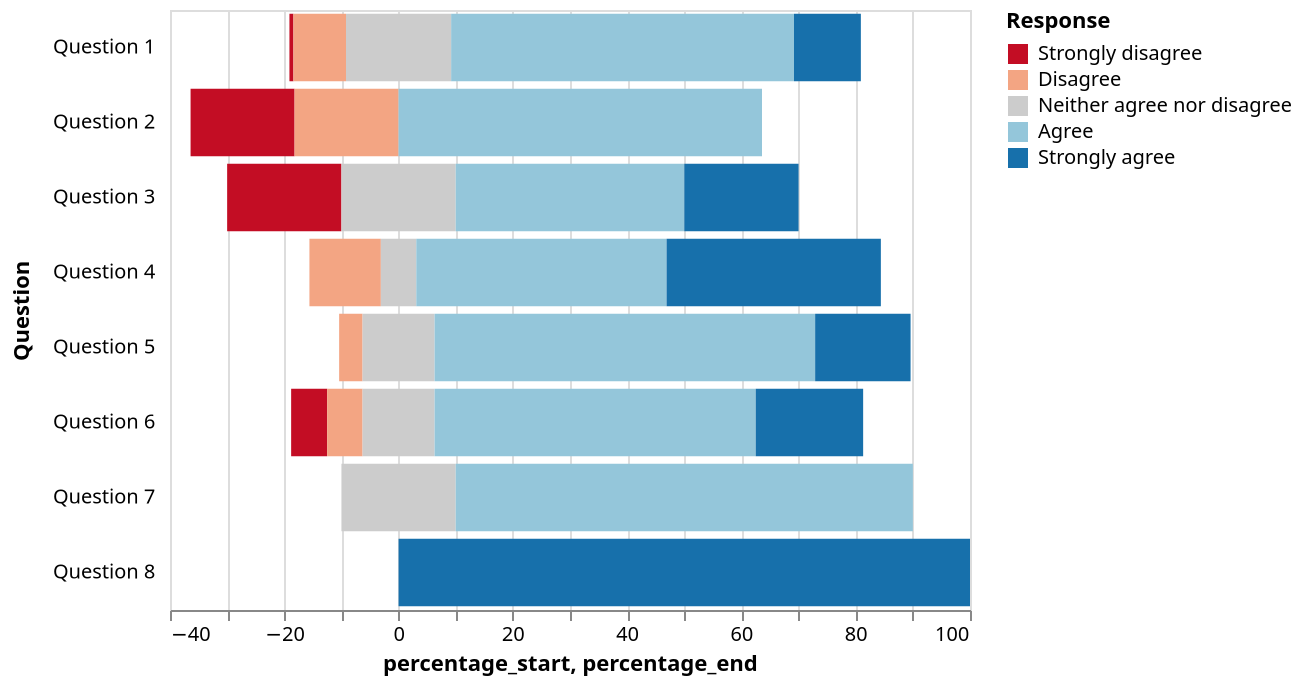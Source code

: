 {"config": {"view": {"height": 300, "width": 400}}, "encoding": {"y": {"title": "question", "field": "properties.question", "type": "nominal", "axis": {"title": "Question", "minExtent": 60, "domain": false, "ticks": false, "offset": 5}}, "x": {"title": "percentage_start", "field": "properties.percentage_start", "type": "quantitative"}, "color": {"legend": {"title": "Response"}, "scale": {"domain": ["Strongly disagree", "Disagree", "Neither agree nor disagree", "Agree", "Strongly agree"], "range": ["#c30d24", "#f3a583", "#cccccc", "#94c6da", "#1770ab"]}, "title": "type", "field": "properties.type", "type": "nominal"}, "x2": {"title": "percentage_end", "field": "properties.percentage_end", "type": "quantitative"}}, "data": {"values": {"features": [{"properties": {"question": "Question 1", "percentage_start": -19.1, "percentage": 0.7, "percentage_end": -18.4, "type": "Strongly disagree", "value": 24}, "geometry": {"coordinates": [125.6, 10.1], "type": "Point"}, "type": "Feature"}, {"properties": {"question": "Question 1", "percentage_start": -18.4, "percentage": 9.1, "percentage_end": -9.2, "type": "Disagree", "value": 294}, "geometry": {"coordinates": [125.6, 10.1], "type": "Point"}, "type": "Feature"}, {"properties": {"question": "Question 1", "percentage_start": -9.2, "percentage": 18.5, "percentage_end": 9.2, "type": "Neither agree nor disagree", "value": 594}, "geometry": {"coordinates": [125.6, 10.1], "type": "Point"}, "type": "Feature"}, {"properties": {"question": "Question 1", "percentage_start": 9.2, "percentage": 59.9, "percentage_end": 69.2, "type": "Agree", "value": 1927}, "geometry": {"coordinates": [125.6, 10.1], "type": "Point"}, "type": "Feature"}, {"properties": {"question": "Question 1", "percentage_start": 69.2, "percentage": 11.7, "percentage_end": 80.9, "type": "Strongly agree", "value": 376}, "geometry": {"coordinates": [125.6, 10.1], "type": "Point"}, "type": "Feature"}, {"properties": {"question": "Question 2", "percentage_start": -36.4, "percentage": 18.2, "percentage_end": -18.2, "type": "Strongly disagree", "value": 2}, "geometry": {"coordinates": [125.6, 10.1], "type": "Point"}, "type": "Feature"}, {"properties": {"question": "Question 2", "percentage_start": -18.2, "percentage": 18.2, "percentage_end": 0.0, "type": "Disagree", "value": 2}, "geometry": {"coordinates": [125.6, 10.1], "type": "Point"}, "type": "Feature"}, {"properties": {"question": "Question 2", "percentage_start": 0.0, "percentage": 0.0, "percentage_end": 0.0, "type": "Neither agree nor disagree", "value": 0}, "geometry": {"coordinates": [125.6, 10.1], "type": "Point"}, "type": "Feature"}, {"properties": {"question": "Question 2", "percentage_start": 0.0, "percentage": 63.6, "percentage_end": 63.6, "type": "Agree", "value": 7}, "geometry": {"coordinates": [125.6, 10.1], "type": "Point"}, "type": "Feature"}, {"properties": {"question": "Question 2", "percentage_start": 63.6, "percentage": 0.0, "percentage_end": 63.6, "type": "Strongly agree", "value": 11}, "geometry": {"coordinates": [125.6, 10.1], "type": "Point"}, "type": "Feature"}, {"properties": {"question": "Question 3", "percentage_start": -30.0, "percentage": 20.0, "percentage_end": -10.0, "type": "Strongly disagree", "value": 2}, "geometry": {"coordinates": [125.6, 10.1], "type": "Point"}, "type": "Feature"}, {"properties": {"question": "Question 3", "percentage_start": -10.0, "percentage": 0.0, "percentage_end": -10.0, "type": "Disagree", "value": 0}, "geometry": {"coordinates": [125.6, 10.1], "type": "Point"}, "type": "Feature"}, {"properties": {"question": "Question 3", "percentage_start": -10.0, "percentage": 20.0, "percentage_end": 10.0, "type": "Neither agree nor disagree", "value": 2}, "geometry": {"coordinates": [125.6, 10.1], "type": "Point"}, "type": "Feature"}, {"properties": {"question": "Question 3", "percentage_start": 10.0, "percentage": 40.0, "percentage_end": 50.0, "type": "Agree", "value": 4}, "geometry": {"coordinates": [125.6, 10.1], "type": "Point"}, "type": "Feature"}, {"properties": {"question": "Question 3", "percentage_start": 50.0, "percentage": 20.0, "percentage_end": 70.0, "type": "Strongly agree", "value": 2}, "geometry": {"coordinates": [125.6, 10.1], "type": "Point"}, "type": "Feature"}, {"properties": {"question": "Question 4", "percentage_start": -15.6, "percentage": 0.0, "percentage_end": -15.6, "type": "Strongly disagree", "value": 0}, "geometry": {"coordinates": [125.6, 10.1], "type": "Point"}, "type": "Feature"}, {"properties": {"question": "Question 4", "percentage_start": -15.6, "percentage": 12.5, "percentage_end": -3.1, "type": "Disagree", "value": 2}, "geometry": {"coordinates": [125.6, 10.1], "type": "Point"}, "type": "Feature"}, {"properties": {"question": "Question 4", "percentage_start": -3.1, "percentage": 6.3, "percentage_end": 3.1, "type": "Neither agree nor disagree", "value": 1}, "geometry": {"coordinates": [125.6, 10.1], "type": "Point"}, "type": "Feature"}, {"properties": {"question": "Question 4", "percentage_start": 3.1, "percentage": 43.8, "percentage_end": 46.9, "type": "Agree", "value": 7}, "geometry": {"coordinates": [125.6, 10.1], "type": "Point"}, "type": "Feature"}, {"properties": {"question": "Question 4", "percentage_start": 46.9, "percentage": 37.5, "percentage_end": 84.4, "type": "Strongly agree", "value": 6}, "geometry": {"coordinates": [125.6, 10.1], "type": "Point"}, "type": "Feature"}, {"properties": {"question": "Question 5", "percentage_start": -10.4, "percentage": 0.0, "percentage_end": -10.4, "type": "Strongly disagree", "value": 0}, "geometry": {"coordinates": [125.6, 10.1], "type": "Point"}, "type": "Feature"}, {"properties": {"question": "Question 5", "percentage_start": -10.4, "percentage": 4.2, "percentage_end": -6.3, "type": "Disagree", "value": 1}, "geometry": {"coordinates": [125.6, 10.1], "type": "Point"}, "type": "Feature"}, {"properties": {"question": "Question 5", "percentage_start": -6.3, "percentage": 12.5, "percentage_end": 6.3, "type": "Neither agree nor disagree", "value": 3}, "geometry": {"coordinates": [125.6, 10.1], "type": "Point"}, "type": "Feature"}, {"properties": {"question": "Question 5", "percentage_start": 6.3, "percentage": 66.7, "percentage_end": 72.9, "type": "Agree", "value": 16}, "geometry": {"coordinates": [125.6, 10.1], "type": "Point"}, "type": "Feature"}, {"properties": {"question": "Question 5", "percentage_start": 72.9, "percentage": 16.7, "percentage_end": 89.6, "type": "Strongly agree", "value": 4}, "geometry": {"coordinates": [125.6, 10.1], "type": "Point"}, "type": "Feature"}, {"properties": {"question": "Question 6", "percentage_start": -18.8, "percentage": 6.3, "percentage_end": -12.5, "type": "Strongly disagree", "value": 1}, "geometry": {"coordinates": [125.6, 10.1], "type": "Point"}, "type": "Feature"}, {"properties": {"question": "Question 6", "percentage_start": -12.5, "percentage": 6.3, "percentage_end": -6.3, "type": "Disagree", "value": 1}, "geometry": {"coordinates": [125.6, 10.1], "type": "Point"}, "type": "Feature"}, {"properties": {"question": "Question 6", "percentage_start": -6.3, "percentage": 12.5, "percentage_end": 6.3, "type": "Neither agree nor disagree", "value": 2}, "geometry": {"coordinates": [125.6, 10.1], "type": "Point"}, "type": "Feature"}, {"properties": {"question": "Question 6", "percentage_start": 6.3, "percentage": 56.3, "percentage_end": 62.5, "type": "Agree", "value": 9}, "geometry": {"coordinates": [125.6, 10.1], "type": "Point"}, "type": "Feature"}, {"properties": {"question": "Question 6", "percentage_start": 62.5, "percentage": 18.8, "percentage_end": 81.3, "type": "Strongly agree", "value": 3}, "geometry": {"coordinates": [125.6, 10.1], "type": "Point"}, "type": "Feature"}, {"properties": {"question": "Question 7", "percentage_start": -10.0, "percentage": 0.0, "percentage_end": -10.0, "type": "Strongly disagree", "value": 0}, "geometry": {"coordinates": [125.6, 10.1], "type": "Point"}, "type": "Feature"}, {"properties": {"question": "Question 7", "percentage_start": -10.0, "percentage": 0.0, "percentage_end": -10.0, "type": "Disagree", "value": 0}, "geometry": {"coordinates": [125.6, 10.1], "type": "Point"}, "type": "Feature"}, {"properties": {"question": "Question 7", "percentage_start": -10.0, "percentage": 20.0, "percentage_end": 10.0, "type": "Neither agree nor disagree", "value": 1}, "geometry": {"coordinates": [125.6, 10.1], "type": "Point"}, "type": "Feature"}, {"properties": {"question": "Question 7", "percentage_start": 10.0, "percentage": 80.0, "percentage_end": 90.0, "type": "Agree", "value": 4}, "geometry": {"coordinates": [125.6, 10.1], "type": "Point"}, "type": "Feature"}, {"properties": {"question": "Question 7", "percentage_start": 90.0, "percentage": 0.0, "percentage_end": 90.0, "type": "Strongly agree", "value": 0}, "geometry": {"coordinates": [125.6, 10.1], "type": "Point"}, "type": "Feature"}, {"properties": {"question": "Question 8", "percentage_start": 0.0, "percentage": 0.0, "percentage_end": 0.0, "type": "Strongly disagree", "value": 0}, "geometry": {"coordinates": [125.6, 10.1], "type": "Point"}, "type": "Feature"}, {"properties": {"question": "Question 8", "percentage_start": 0.0, "percentage": 0.0, "percentage_end": 0.0, "type": "Disagree", "value": 0}, "geometry": {"coordinates": [125.6, 10.1], "type": "Point"}, "type": "Feature"}, {"properties": {"question": "Question 8", "percentage_start": 0.0, "percentage": 0.0, "percentage_end": 0.0, "type": "Neither agree nor disagree", "value": 0}, "geometry": {"coordinates": [125.6, 10.1], "type": "Point"}, "type": "Feature"}, {"properties": {"question": "Question 8", "percentage_start": 0.0, "percentage": 0.0, "percentage_end": 0.0, "type": "Agree", "value": 0}, "geometry": {"coordinates": [125.6, 10.1], "type": "Point"}, "type": "Feature"}, {"properties": {"question": "Question 8", "percentage_start": 0.0, "percentage": 100.0, "percentage_end": 100.0, "type": "Strongly agree", "value": 2}, "geometry": {"coordinates": [125.6, 10.1], "type": "Point"}, "type": "Feature"}], "type": "FeatureCollection"}, "format": {"type": "json", "property": "features"}}, "mark": "bar", "$schema": "https://vega.github.io/schema/vega-lite/v2.4.1.json"}